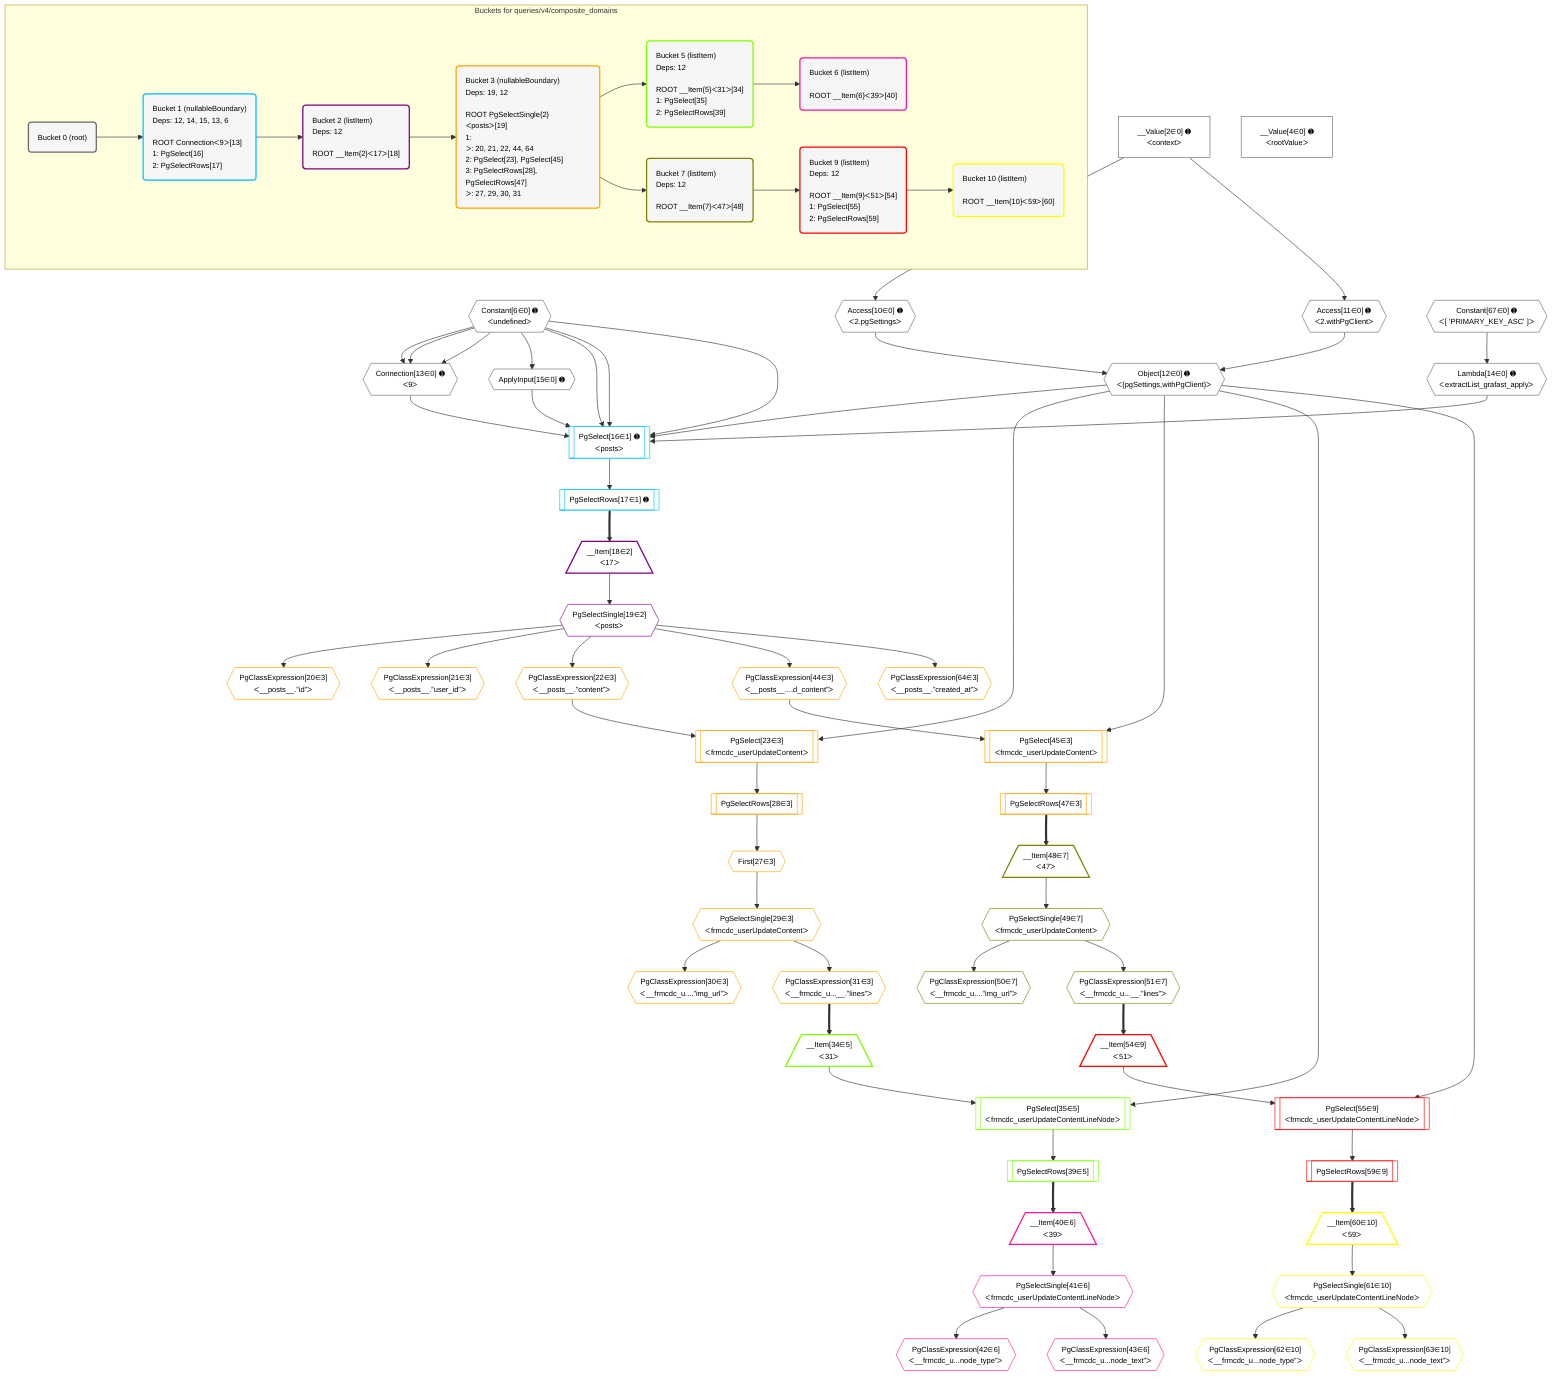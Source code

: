 %%{init: {'themeVariables': { 'fontSize': '12px'}}}%%
graph TD
    classDef path fill:#eee,stroke:#000,color:#000
    classDef plan fill:#fff,stroke-width:1px,color:#000
    classDef itemplan fill:#fff,stroke-width:2px,color:#000
    classDef unbatchedplan fill:#dff,stroke-width:1px,color:#000
    classDef sideeffectplan fill:#fcc,stroke-width:2px,color:#000
    classDef bucket fill:#f6f6f6,color:#000,stroke-width:2px,text-align:left


    %% plan dependencies
    Connection13{{"Connection[13∈0] ➊<br />ᐸ9ᐳ"}}:::plan
    Constant6{{"Constant[6∈0] ➊<br />ᐸundefinedᐳ"}}:::plan
    Constant6 & Constant6 & Constant6 --> Connection13
    Object12{{"Object[12∈0] ➊<br />ᐸ{pgSettings,withPgClient}ᐳ"}}:::plan
    Access10{{"Access[10∈0] ➊<br />ᐸ2.pgSettingsᐳ"}}:::plan
    Access11{{"Access[11∈0] ➊<br />ᐸ2.withPgClientᐳ"}}:::plan
    Access10 & Access11 --> Object12
    __Value2["__Value[2∈0] ➊<br />ᐸcontextᐳ"]:::plan
    __Value2 --> Access10
    __Value2 --> Access11
    Lambda14{{"Lambda[14∈0] ➊<br />ᐸextractList_grafast_applyᐳ"}}:::plan
    Constant67{{"Constant[67∈0] ➊<br />ᐸ[ 'PRIMARY_KEY_ASC' ]ᐳ"}}:::plan
    Constant67 --> Lambda14
    ApplyInput15{{"ApplyInput[15∈0] ➊"}}:::plan
    Constant6 --> ApplyInput15
    __Value4["__Value[4∈0] ➊<br />ᐸrootValueᐳ"]:::plan
    PgSelect16[["PgSelect[16∈1] ➊<br />ᐸpostsᐳ"]]:::plan
    Object12 & Lambda14 & ApplyInput15 & Connection13 & Constant6 & Constant6 & Constant6 --> PgSelect16
    PgSelectRows17[["PgSelectRows[17∈1] ➊"]]:::plan
    PgSelect16 --> PgSelectRows17
    __Item18[/"__Item[18∈2]<br />ᐸ17ᐳ"\]:::itemplan
    PgSelectRows17 ==> __Item18
    PgSelectSingle19{{"PgSelectSingle[19∈2]<br />ᐸpostsᐳ"}}:::plan
    __Item18 --> PgSelectSingle19
    PgSelect23[["PgSelect[23∈3]<br />ᐸfrmcdc_userUpdateContentᐳ"]]:::plan
    PgClassExpression22{{"PgClassExpression[22∈3]<br />ᐸ__posts__.”content”ᐳ"}}:::plan
    Object12 & PgClassExpression22 --> PgSelect23
    PgSelect45[["PgSelect[45∈3]<br />ᐸfrmcdc_userUpdateContentᐳ"]]:::plan
    PgClassExpression44{{"PgClassExpression[44∈3]<br />ᐸ__posts__....d_content”ᐳ"}}:::plan
    Object12 & PgClassExpression44 --> PgSelect45
    PgClassExpression20{{"PgClassExpression[20∈3]<br />ᐸ__posts__.”id”ᐳ"}}:::plan
    PgSelectSingle19 --> PgClassExpression20
    PgClassExpression21{{"PgClassExpression[21∈3]<br />ᐸ__posts__.”user_id”ᐳ"}}:::plan
    PgSelectSingle19 --> PgClassExpression21
    PgSelectSingle19 --> PgClassExpression22
    First27{{"First[27∈3]"}}:::plan
    PgSelectRows28[["PgSelectRows[28∈3]"]]:::plan
    PgSelectRows28 --> First27
    PgSelect23 --> PgSelectRows28
    PgSelectSingle29{{"PgSelectSingle[29∈3]<br />ᐸfrmcdc_userUpdateContentᐳ"}}:::plan
    First27 --> PgSelectSingle29
    PgClassExpression30{{"PgClassExpression[30∈3]<br />ᐸ__frmcdc_u....”img_url”ᐳ"}}:::plan
    PgSelectSingle29 --> PgClassExpression30
    PgClassExpression31{{"PgClassExpression[31∈3]<br />ᐸ__frmcdc_u...__.”lines”ᐳ"}}:::plan
    PgSelectSingle29 --> PgClassExpression31
    PgSelectSingle19 --> PgClassExpression44
    PgSelectRows47[["PgSelectRows[47∈3]"]]:::plan
    PgSelect45 --> PgSelectRows47
    PgClassExpression64{{"PgClassExpression[64∈3]<br />ᐸ__posts__.”created_at”ᐳ"}}:::plan
    PgSelectSingle19 --> PgClassExpression64
    PgSelect35[["PgSelect[35∈5]<br />ᐸfrmcdc_userUpdateContentLineNodeᐳ"]]:::plan
    __Item34[/"__Item[34∈5]<br />ᐸ31ᐳ"\]:::itemplan
    Object12 & __Item34 --> PgSelect35
    PgClassExpression31 ==> __Item34
    PgSelectRows39[["PgSelectRows[39∈5]"]]:::plan
    PgSelect35 --> PgSelectRows39
    __Item40[/"__Item[40∈6]<br />ᐸ39ᐳ"\]:::itemplan
    PgSelectRows39 ==> __Item40
    PgSelectSingle41{{"PgSelectSingle[41∈6]<br />ᐸfrmcdc_userUpdateContentLineNodeᐳ"}}:::plan
    __Item40 --> PgSelectSingle41
    PgClassExpression42{{"PgClassExpression[42∈6]<br />ᐸ__frmcdc_u...node_type”ᐳ"}}:::plan
    PgSelectSingle41 --> PgClassExpression42
    PgClassExpression43{{"PgClassExpression[43∈6]<br />ᐸ__frmcdc_u...node_text”ᐳ"}}:::plan
    PgSelectSingle41 --> PgClassExpression43
    __Item48[/"__Item[48∈7]<br />ᐸ47ᐳ"\]:::itemplan
    PgSelectRows47 ==> __Item48
    PgSelectSingle49{{"PgSelectSingle[49∈7]<br />ᐸfrmcdc_userUpdateContentᐳ"}}:::plan
    __Item48 --> PgSelectSingle49
    PgClassExpression50{{"PgClassExpression[50∈7]<br />ᐸ__frmcdc_u....”img_url”ᐳ"}}:::plan
    PgSelectSingle49 --> PgClassExpression50
    PgClassExpression51{{"PgClassExpression[51∈7]<br />ᐸ__frmcdc_u...__.”lines”ᐳ"}}:::plan
    PgSelectSingle49 --> PgClassExpression51
    PgSelect55[["PgSelect[55∈9]<br />ᐸfrmcdc_userUpdateContentLineNodeᐳ"]]:::plan
    __Item54[/"__Item[54∈9]<br />ᐸ51ᐳ"\]:::itemplan
    Object12 & __Item54 --> PgSelect55
    PgClassExpression51 ==> __Item54
    PgSelectRows59[["PgSelectRows[59∈9]"]]:::plan
    PgSelect55 --> PgSelectRows59
    __Item60[/"__Item[60∈10]<br />ᐸ59ᐳ"\]:::itemplan
    PgSelectRows59 ==> __Item60
    PgSelectSingle61{{"PgSelectSingle[61∈10]<br />ᐸfrmcdc_userUpdateContentLineNodeᐳ"}}:::plan
    __Item60 --> PgSelectSingle61
    PgClassExpression62{{"PgClassExpression[62∈10]<br />ᐸ__frmcdc_u...node_type”ᐳ"}}:::plan
    PgSelectSingle61 --> PgClassExpression62
    PgClassExpression63{{"PgClassExpression[63∈10]<br />ᐸ__frmcdc_u...node_text”ᐳ"}}:::plan
    PgSelectSingle61 --> PgClassExpression63

    %% define steps

    subgraph "Buckets for queries/v4/composite_domains"
    Bucket0("Bucket 0 (root)"):::bucket
    classDef bucket0 stroke:#696969
    class Bucket0,__Value2,__Value4,Constant6,Access10,Access11,Object12,Connection13,Lambda14,ApplyInput15,Constant67 bucket0
    Bucket1("Bucket 1 (nullableBoundary)<br />Deps: 12, 14, 15, 13, 6<br /><br />ROOT Connectionᐸ9ᐳ[13]<br />1: PgSelect[16]<br />2: PgSelectRows[17]"):::bucket
    classDef bucket1 stroke:#00bfff
    class Bucket1,PgSelect16,PgSelectRows17 bucket1
    Bucket2("Bucket 2 (listItem)<br />Deps: 12<br /><br />ROOT __Item{2}ᐸ17ᐳ[18]"):::bucket
    classDef bucket2 stroke:#7f007f
    class Bucket2,__Item18,PgSelectSingle19 bucket2
    Bucket3("Bucket 3 (nullableBoundary)<br />Deps: 19, 12<br /><br />ROOT PgSelectSingle{2}ᐸpostsᐳ[19]<br />1: <br />ᐳ: 20, 21, 22, 44, 64<br />2: PgSelect[23], PgSelect[45]<br />3: PgSelectRows[28], PgSelectRows[47]<br />ᐳ: 27, 29, 30, 31"):::bucket
    classDef bucket3 stroke:#ffa500
    class Bucket3,PgClassExpression20,PgClassExpression21,PgClassExpression22,PgSelect23,First27,PgSelectRows28,PgSelectSingle29,PgClassExpression30,PgClassExpression31,PgClassExpression44,PgSelect45,PgSelectRows47,PgClassExpression64 bucket3
    Bucket5("Bucket 5 (listItem)<br />Deps: 12<br /><br />ROOT __Item{5}ᐸ31ᐳ[34]<br />1: PgSelect[35]<br />2: PgSelectRows[39]"):::bucket
    classDef bucket5 stroke:#7fff00
    class Bucket5,__Item34,PgSelect35,PgSelectRows39 bucket5
    Bucket6("Bucket 6 (listItem)<br /><br />ROOT __Item{6}ᐸ39ᐳ[40]"):::bucket
    classDef bucket6 stroke:#ff1493
    class Bucket6,__Item40,PgSelectSingle41,PgClassExpression42,PgClassExpression43 bucket6
    Bucket7("Bucket 7 (listItem)<br />Deps: 12<br /><br />ROOT __Item{7}ᐸ47ᐳ[48]"):::bucket
    classDef bucket7 stroke:#808000
    class Bucket7,__Item48,PgSelectSingle49,PgClassExpression50,PgClassExpression51 bucket7
    Bucket9("Bucket 9 (listItem)<br />Deps: 12<br /><br />ROOT __Item{9}ᐸ51ᐳ[54]<br />1: PgSelect[55]<br />2: PgSelectRows[59]"):::bucket
    classDef bucket9 stroke:#ff0000
    class Bucket9,__Item54,PgSelect55,PgSelectRows59 bucket9
    Bucket10("Bucket 10 (listItem)<br /><br />ROOT __Item{10}ᐸ59ᐳ[60]"):::bucket
    classDef bucket10 stroke:#ffff00
    class Bucket10,__Item60,PgSelectSingle61,PgClassExpression62,PgClassExpression63 bucket10
    Bucket0 --> Bucket1
    Bucket1 --> Bucket2
    Bucket2 --> Bucket3
    Bucket3 --> Bucket5 & Bucket7
    Bucket5 --> Bucket6
    Bucket7 --> Bucket9
    Bucket9 --> Bucket10
    end